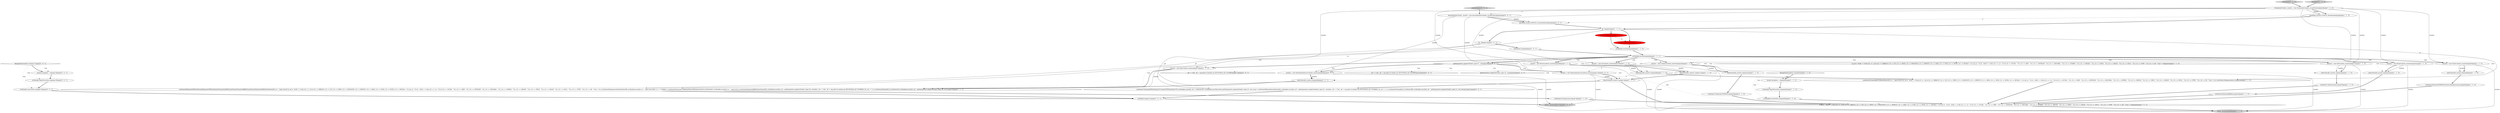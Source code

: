 digraph {
36 [style = filled, label = "dstatement['0', '1', '0']", fillcolor = lightgray, shape = diamond image = "AAA0AAABBB2BBB"];
12 [style = filled, label = "dstatement['1', '0', '0']", fillcolor = lightgray, shape = diamond image = "AAA0AAABBB1BBB"];
53 [style = filled, label = "_alt != 2 && _alt != org.antlr.v4.runtime.atn.ATN.INVALID_ALT_NUMBER@@@40@@@['0', '0', '1']", fillcolor = white, shape = diamond image = "AAA0AAABBB3BBB"];
8 [style = filled, label = "int _la@@@5@@@['1', '1', '1']", fillcolor = white, shape = ellipse image = "AAA0AAABBB1BBB"];
10 [style = filled, label = "{setState(179)match(CONTINUE)}@@@36@@@['1', '1', '0']", fillcolor = white, shape = ellipse image = "AAA0AAABBB1BBB"];
2 [style = filled, label = "{setState(178)declaration()}@@@29@@@['1', '1', '0']", fillcolor = white, shape = ellipse image = "AAA0AAABBB1BBB"];
25 [style = filled, label = "_localctx = new DoContext(_localctx)@@@10@@@['1', '1', '0']", fillcolor = white, shape = ellipse image = "AAA0AAABBB1BBB"];
22 [style = filled, label = "(((_la) & ~0x3f) == 0 && ((1L << _la) & ((1L << LBRACE) | (1L << LP) | (1L << NEW) | (1L << BOOLNOT) | (1L << BWNOT) | (1L << ADD) | (1L << SUB) | (1L << INCR) | (1L << DECR))) != 0) || ((((_la - 72)) & ~0x3f) == 0 && ((1L << (_la - 72)) & ((1L << (OCTAL - 72)) | (1L << (HEX - 72)) | (1L << (INTEGER - 72)) | (1L << (DECIMAL - 72)) | (1L << (STRING - 72)) | (1L << (REGEX - 72)) | (1L << (TRUE - 72)) | (1L << (FALSE - 72)) | (1L << (NULL - 72)) | (1L << (TYPE - 72)) | (1L << (ID - 72)))) != 0)@@@83@@@['1', '1', '1']", fillcolor = white, shape = diamond image = "AAA0AAABBB1BBB"];
9 [style = filled, label = "enterOuterAlt(_localctx,1)@@@11@@@['1', '1', '0']", fillcolor = white, shape = ellipse image = "AAA0AAABBB1BBB"];
41 [style = filled, label = "_localctx = new NewstandardarrayContext(_localctx)@@@11@@@['0', '0', '1']", fillcolor = white, shape = ellipse image = "AAA0AAABBB3BBB"];
54 [style = filled, label = "return _localctx@@@135@@@['0', '0', '1']", fillcolor = lightgray, shape = ellipse image = "AAA0AAABBB3BBB"];
16 [style = filled, label = "_localctx = new ReturnContext(_localctx)@@@48@@@['1', '1', '0']", fillcolor = white, shape = ellipse image = "AAA0AAABBB1BBB"];
23 [style = filled, label = "_localctx = new ThrowContext(_localctx)@@@63@@@['1', '1', '0']", fillcolor = white, shape = ellipse image = "AAA0AAABBB1BBB"];
6 [style = filled, label = "_errHandler.reportError(this,re)@@@83@@@['1', '1', '0']", fillcolor = white, shape = ellipse image = "AAA0AAABBB1BBB"];
45 [style = filled, label = "{exitRule()}@@@132@@@['0', '0', '1']", fillcolor = white, shape = ellipse image = "AAA0AAABBB3BBB"];
29 [style = filled, label = "return _localctx@@@89@@@['1', '1', '0']", fillcolor = lightgray, shape = ellipse image = "AAA0AAABBB1BBB"];
35 [style = filled, label = "setState(188)@@@7@@@['0', '1', '0']", fillcolor = red, shape = ellipse image = "AAA1AAABBB2BBB"];
51 [style = filled, label = "setState(411)@@@8@@@['0', '0', '1']", fillcolor = white, shape = ellipse image = "AAA0AAABBB3BBB"];
5 [style = filled, label = "RecognitionException re@@@81@@@['1', '1', '0']", fillcolor = white, shape = diamond image = "AAA0AAABBB1BBB"];
7 [style = filled, label = "_localctx.exception = re@@@82@@@['1', '1', '0']", fillcolor = white, shape = ellipse image = "AAA0AAABBB1BBB"];
11 [style = filled, label = "enterOuterAlt(_localctx,6)@@@64@@@['1', '1', '0']", fillcolor = white, shape = ellipse image = "AAA0AAABBB1BBB"];
15 [style = filled, label = "{setState(180)match(BREAK)}@@@43@@@['1', '1', '0']", fillcolor = white, shape = ellipse image = "AAA0AAABBB1BBB"];
27 [style = filled, label = "_localctx = new ExprContext(_localctx)@@@72@@@['1', '1', '0']", fillcolor = white, shape = ellipse image = "AAA0AAABBB1BBB"];
28 [style = filled, label = "enterOuterAlt(_localctx,5)@@@49@@@['1', '1', '0']", fillcolor = white, shape = ellipse image = "AAA0AAABBB1BBB"];
52 [style = filled, label = "getInterpreter().adaptivePredict(_input,33,_ctx)@@@43@@@['0', '0', '1']", fillcolor = white, shape = diamond image = "AAA0AAABBB3BBB"];
26 [style = filled, label = "{setState(185)match(THROW)setState(186)expression()}@@@65@@@['1', '1', '0']", fillcolor = white, shape = ellipse image = "AAA0AAABBB1BBB"];
40 [style = filled, label = "getInterpreter().adaptivePredict(_input,37,_ctx)@@@10@@@['0', '0', '1']", fillcolor = white, shape = diamond image = "AAA0AAABBB3BBB"];
50 [style = filled, label = "ArrayinitializerContext _localctx = new ArrayinitializerContext(_ctx,getState())@@@3@@@['0', '0', '1']", fillcolor = white, shape = ellipse image = "AAA0AAABBB3BBB"];
55 [style = filled, label = "_alt != 2 && _alt != org.antlr.v4.runtime.atn.ATN.INVALID_ALT_NUMBER@@@110@@@['0', '0', '1']", fillcolor = white, shape = diamond image = "AAA0AAABBB3BBB"];
0 [style = filled, label = "_localctx = new BreakContext(_localctx)@@@41@@@['1', '1', '0']", fillcolor = white, shape = ellipse image = "AAA0AAABBB1BBB"];
17 [style = filled, label = "DstatementContext _localctx = new DstatementContext(_ctx,getState())@@@3@@@['1', '1', '0']", fillcolor = white, shape = ellipse image = "AAA0AAABBB1BBB"];
30 [style = filled, label = "_errHandler.recover(this,re)@@@84@@@['1', '1', '0']", fillcolor = white, shape = ellipse image = "AAA0AAABBB1BBB"];
31 [style = filled, label = "enterOuterAlt(_localctx,4)@@@42@@@['1', '1', '0']", fillcolor = white, shape = ellipse image = "AAA0AAABBB1BBB"];
3 [style = filled, label = "_errHandler.sync(this)@@@8@@@['1', '1', '0']", fillcolor = white, shape = ellipse image = "AAA0AAABBB1BBB"];
46 [style = filled, label = "_localctx = new NewinitializedarrayContext(_localctx)@@@68@@@['0', '0', '1']", fillcolor = white, shape = ellipse image = "AAA0AAABBB3BBB"];
19 [style = filled, label = "_errHandler.sync(this)@@@9@@@['1', '1', '1']", fillcolor = white, shape = ellipse image = "AAA0AAABBB1BBB"];
33 [style = filled, label = "enterOuterAlt(_localctx,2)@@@28@@@['1', '1', '0']", fillcolor = white, shape = ellipse image = "AAA0AAABBB1BBB"];
21 [style = filled, label = "{setState(389)match(NEW)setState(390)match(TYPE)setState(391)match(LBRACE)setState(392)match(RBRACE)setState(393)match(LBRACK)setState(402)_la = _input.LA(1)if ((((_la) & ~0x3f) == 0 && ((1L << _la) & ((1L << LBRACE) | (1L << LP) | (1L << NEW) | (1L << BOOLNOT) | (1L << BWNOT) | (1L << ADD) | (1L << SUB) | (1L << INCR) | (1L << DECR))) != 0) || ((((_la - 72)) & ~0x3f) == 0 && ((1L << (_la - 72)) & ((1L << (OCTAL - 72)) | (1L << (HEX - 72)) | (1L << (INTEGER - 72)) | (1L << (DECIMAL - 72)) | (1L << (STRING - 72)) | (1L << (REGEX - 72)) | (1L << (TRUE - 72)) | (1L << (FALSE - 72)) | (1L << (NULL - 72)) | (1L << (TYPE - 72)) | (1L << (ID - 72)))) != 0)) {{setState(394)expression(0)setState(399)_errHandler.sync(this)_la = _input.LA(1)while (_la == COMMA) {{{setState(395)match(COMMA)setState(396)expression(0)}}setState(401)_errHandler.sync(this)_la = _input.LA(1)}}}setState(404)match(RBRACK)setState(408)_errHandler.sync(this)_alt = getInterpreter().adaptivePredict(_input,36,_ctx)while (_alt != 2 && _alt != org.antlr.v4.runtime.atn.ATN.INVALID_ALT_NUMBER) {if (_alt == 1) {{{setState(405)postfix()}}}setState(410)_errHandler.sync(this)_alt = getInterpreter().adaptivePredict(_input,36,_ctx)}}@@@70@@@['1', '1', '1']", fillcolor = white, shape = ellipse image = "AAA0AAABBB1BBB"];
32 [style = filled, label = "{setState(187)expression()}@@@74@@@['1', '1', '0']", fillcolor = white, shape = ellipse image = "AAA0AAABBB1BBB"];
44 [style = filled, label = "_errHandler.recover(this,re)@@@130@@@['0', '0', '1']", fillcolor = white, shape = ellipse image = "AAA0AAABBB3BBB"];
47 [style = filled, label = "enterOuterAlt(_localctx,2)@@@69@@@['0', '0', '1']", fillcolor = white, shape = ellipse image = "AAA0AAABBB3BBB"];
39 [style = filled, label = "RecognitionException re@@@127@@@['0', '0', '1']", fillcolor = white, shape = diamond image = "AAA0AAABBB3BBB"];
34 [style = filled, label = "_localctx = new ContinueContext(_localctx)@@@34@@@['1', '1', '0']", fillcolor = white, shape = ellipse image = "AAA0AAABBB1BBB"];
1 [style = filled, label = "{setState(181)match(RETURN)setState(183)_la = _input.LA(1)if ((((_la) & ~0x3f) == 0 && ((1L << _la) & ((1L << LBRACE) | (1L << LP) | (1L << NEW) | (1L << BOOLNOT) | (1L << BWNOT) | (1L << ADD) | (1L << SUB) | (1L << INCR) | (1L << DECR))) != 0) || ((((_la - 72)) & ~0x3f) == 0 && ((1L << (_la - 72)) & ((1L << (OCTAL - 72)) | (1L << (HEX - 72)) | (1L << (INTEGER - 72)) | (1L << (DECIMAL - 72)) | (1L << (STRING - 72)) | (1L << (REGEX - 72)) | (1L << (TRUE - 72)) | (1L << (FALSE - 72)) | (1L << (NULL - 72)) | (1L << (TYPE - 72)) | (1L << (ID - 72)))) != 0)) {{setState(182)expression()}}}@@@50@@@['1', '1', '0']", fillcolor = white, shape = ellipse image = "AAA0AAABBB1BBB"];
14 [style = filled, label = "(((_la) & ~0x3f) == 0 && ((1L << _la) & ((1L << LBRACE) | (1L << LP) | (1L << NEW) | (1L << BOOLNOT) | (1L << BWNOT) | (1L << ADD) | (1L << SUB) | (1L << INCR) | (1L << DECR))) != 0) || ((((_la - 72)) & ~0x3f) == 0 && ((1L << (_la - 72)) & ((1L << (OCTAL - 72)) | (1L << (HEX - 72)) | (1L << (INTEGER - 72)) | (1L << (DECIMAL - 72)) | (1L << (STRING - 72)) | (1L << (REGEX - 72)) | (1L << (TRUE - 72)) | (1L << (FALSE - 72)) | (1L << (NULL - 72)) | (1L << (TYPE - 72)) | (1L << (ID - 72)))) != 0)@@@55@@@['1', '1', '0']", fillcolor = white, shape = diamond image = "AAA0AAABBB1BBB"];
43 [style = filled, label = "_errHandler.reportError(this,re)@@@129@@@['0', '0', '1']", fillcolor = white, shape = ellipse image = "AAA0AAABBB3BBB"];
49 [style = filled, label = "arrayinitializer['0', '0', '1']", fillcolor = lightgray, shape = diamond image = "AAA0AAABBB3BBB"];
38 [style = filled, label = "{setState(370)match(NEW)setState(371)match(TYPE)setState(376)_errHandler.sync(this)_alt = 1setState(387)_errHandler.sync(this)switch (getInterpreter().adaptivePredict(_input,33,_ctx)) {case 1:{setState(380)postdot()setState(384)_errHandler.sync(this)_alt = getInterpreter().adaptivePredict(_input,32,_ctx)while (_alt != 2 && _alt != org.antlr.v4.runtime.atn.ATN.INVALID_ALT_NUMBER) {if (_alt == 1) {{{setState(381)postfix()}}}setState(386)_errHandler.sync(this)_alt = getInterpreter().adaptivePredict(_input,32,_ctx)}}break}@@@13@@@['0', '0', '1']", fillcolor = white, shape = ellipse image = "AAA0AAABBB3BBB"];
20 [style = filled, label = "enterRule(_localctx,10,RULE_dstatement)@@@4@@@['1', '1', '0']", fillcolor = white, shape = ellipse image = "AAA0AAABBB1BBB"];
4 [style = filled, label = "enterOuterAlt(_localctx,3)@@@35@@@['1', '1', '0']", fillcolor = white, shape = ellipse image = "AAA0AAABBB1BBB"];
24 [style = filled, label = "setState(186)@@@7@@@['1', '0', '0']", fillcolor = red, shape = ellipse image = "AAA1AAABBB1BBB"];
37 [style = filled, label = "int _alt@@@7@@@['0', '0', '1']", fillcolor = white, shape = ellipse image = "AAA0AAABBB3BBB"];
18 [style = filled, label = "enterOuterAlt(_localctx,1)@@@12@@@['1', '1', '1']", fillcolor = white, shape = ellipse image = "AAA0AAABBB1BBB"];
13 [style = filled, label = "_localctx = new DeclContext(_localctx)@@@27@@@['1', '1', '0']", fillcolor = white, shape = ellipse image = "AAA0AAABBB1BBB"];
42 [style = filled, label = "_localctx.exception = re@@@128@@@['0', '0', '1']", fillcolor = white, shape = ellipse image = "AAA0AAABBB3BBB"];
48 [style = filled, label = "enterRule(_localctx,48,RULE_arrayinitializer)@@@4@@@['0', '0', '1']", fillcolor = white, shape = ellipse image = "AAA0AAABBB3BBB"];
32->22 [style = bold, label=""];
40->18 [style = dotted, label="true"];
17->50 [style = dashed, label="0"];
13->33 [style = solid, label="_localctx"];
23->11 [style = solid, label="_localctx"];
39->42 [style = dotted, label="true"];
17->20 [style = solid, label="_localctx"];
26->22 [style = bold, label=""];
40->46 [style = dotted, label="true"];
18->22 [style = bold, label=""];
0->31 [style = solid, label="_localctx"];
3->19 [style = bold, label=""];
19->11 [style = dotted, label="true"];
13->29 [style = solid, label="_localctx"];
40->55 [style = dotted, label="true"];
36->17 [style = bold, label=""];
37->21 [style = solid, label="_alt"];
43->44 [style = bold, label=""];
46->54 [style = solid, label="_localctx"];
17->20 [style = bold, label=""];
40->41 [style = dotted, label="true"];
18->38 [style = bold, label=""];
34->29 [style = solid, label="_localctx"];
41->54 [style = solid, label="_localctx"];
19->34 [style = bold, label=""];
46->47 [style = solid, label="_localctx"];
28->47 [style = dashed, label="0"];
19->33 [style = dotted, label="true"];
5->6 [style = dotted, label="true"];
19->27 [style = dotted, label="true"];
38->45 [style = bold, label=""];
17->25 [style = solid, label="_localctx"];
17->34 [style = solid, label="_localctx"];
19->21 [style = dotted, label="true"];
20->48 [style = dashed, label="0"];
39->43 [style = dotted, label="true"];
40->52 [style = dotted, label="true"];
25->41 [style = dashed, label="0"];
17->16 [style = solid, label="_localctx"];
50->48 [style = solid, label="_localctx"];
19->25 [style = bold, label=""];
40->22 [style = dotted, label="true"];
21->45 [style = bold, label=""];
20->8 [style = bold, label=""];
17->0 [style = solid, label="_localctx"];
19->13 [style = bold, label=""];
40->47 [style = dotted, label="true"];
19->4 [style = dotted, label="true"];
5->7 [style = dotted, label="true"];
19->0 [style = dotted, label="true"];
16->28 [style = solid, label="_localctx"];
39->44 [style = dotted, label="true"];
7->6 [style = bold, label=""];
19->9 [style = dotted, label="true"];
5->7 [style = bold, label=""];
8->1 [style = solid, label="_la"];
5->30 [style = dotted, label="true"];
39->42 [style = bold, label=""];
44->45 [style = bold, label=""];
24->3 [style = bold, label=""];
23->29 [style = solid, label="_localctx"];
0->31 [style = bold, label=""];
11->26 [style = bold, label=""];
8->24 [style = bold, label=""];
4->10 [style = bold, label=""];
19->34 [style = dotted, label="true"];
35->3 [style = bold, label=""];
25->9 [style = bold, label=""];
12->17 [style = bold, label=""];
8->21 [style = solid, label="_la"];
22->29 [style = bold, label=""];
0->29 [style = solid, label="_localctx"];
50->48 [style = bold, label=""];
8->35 [style = bold, label=""];
27->21 [style = solid, label="_localctx"];
49->50 [style = bold, label=""];
19->0 [style = bold, label=""];
15->22 [style = bold, label=""];
19->16 [style = bold, label=""];
19->28 [style = dotted, label="true"];
9->18 [style = bold, label=""];
8->37 [style = bold, label=""];
47->21 [style = bold, label=""];
50->41 [style = solid, label="_localctx"];
23->11 [style = bold, label=""];
19->40 [style = bold, label=""];
27->21 [style = bold, label=""];
41->18 [style = bold, label=""];
19->40 [style = dashed, label="0"];
33->2 [style = bold, label=""];
19->31 [style = dotted, label="true"];
27->29 [style = solid, label="_localctx"];
10->22 [style = bold, label=""];
40->53 [style = dotted, label="true"];
19->14 [style = dotted, label="true"];
19->25 [style = dotted, label="true"];
30->22 [style = bold, label=""];
42->43 [style = bold, label=""];
25->9 [style = solid, label="_localctx"];
37->51 [style = bold, label=""];
25->29 [style = solid, label="_localctx"];
17->13 [style = solid, label="_localctx"];
17->23 [style = solid, label="_localctx"];
19->23 [style = dotted, label="true"];
28->1 [style = bold, label=""];
19->13 [style = dotted, label="true"];
48->8 [style = bold, label=""];
17->27 [style = solid, label="_localctx"];
46->47 [style = bold, label=""];
31->15 [style = bold, label=""];
16->46 [style = dashed, label="0"];
1->22 [style = bold, label=""];
40->46 [style = bold, label=""];
45->54 [style = bold, label=""];
16->29 [style = solid, label="_localctx"];
16->28 [style = bold, label=""];
50->46 [style = solid, label="_localctx"];
19->23 [style = bold, label=""];
19->27 [style = bold, label=""];
24->35 [style = dashed, label="0"];
21->32 [style = bold, label=""];
40->41 [style = bold, label=""];
19->16 [style = dotted, label="true"];
34->4 [style = bold, label=""];
34->4 [style = solid, label="_localctx"];
41->18 [style = solid, label="_localctx"];
2->22 [style = bold, label=""];
13->33 [style = bold, label=""];
37->38 [style = solid, label="_alt"];
51->19 [style = bold, label=""];
6->30 [style = bold, label=""];
}

